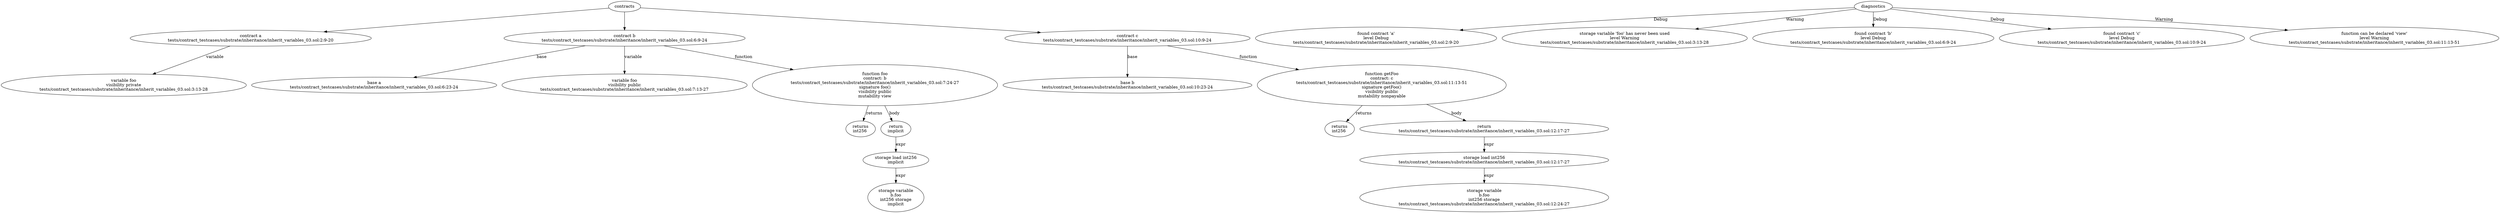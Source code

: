 strict digraph "tests/contract_testcases/substrate/inheritance/inherit_variables_03.sol" {
	contract [label="contract a\ntests/contract_testcases/substrate/inheritance/inherit_variables_03.sol:2:9-20"]
	var [label="variable foo\nvisibility private\ntests/contract_testcases/substrate/inheritance/inherit_variables_03.sol:3:13-28"]
	contract_3 [label="contract b\ntests/contract_testcases/substrate/inheritance/inherit_variables_03.sol:6:9-24"]
	base [label="base a\ntests/contract_testcases/substrate/inheritance/inherit_variables_03.sol:6:23-24"]
	var_5 [label="variable foo\nvisibility public\ntests/contract_testcases/substrate/inheritance/inherit_variables_03.sol:7:13-27"]
	foo [label="function foo\ncontract: b\ntests/contract_testcases/substrate/inheritance/inherit_variables_03.sol:7:24-27\nsignature foo()\nvisibility public\nmutability view"]
	returns [label="returns\nint256 "]
	return [label="return\nimplicit"]
	storage_load [label="storage load int256\nimplicit"]
	storage_var [label="storage variable\nb.foo\nint256 storage\nimplicit"]
	contract_11 [label="contract c\ntests/contract_testcases/substrate/inheritance/inherit_variables_03.sol:10:9-24"]
	base_12 [label="base b\ntests/contract_testcases/substrate/inheritance/inherit_variables_03.sol:10:23-24"]
	getFoo [label="function getFoo\ncontract: c\ntests/contract_testcases/substrate/inheritance/inherit_variables_03.sol:11:13-51\nsignature getFoo()\nvisibility public\nmutability nonpayable"]
	returns_14 [label="returns\nint256 "]
	return_15 [label="return\ntests/contract_testcases/substrate/inheritance/inherit_variables_03.sol:12:17-27"]
	storage_load_16 [label="storage load int256\ntests/contract_testcases/substrate/inheritance/inherit_variables_03.sol:12:17-27"]
	storage_var_17 [label="storage variable\nb.foo\nint256 storage\ntests/contract_testcases/substrate/inheritance/inherit_variables_03.sol:12:24-27"]
	diagnostic [label="found contract 'a'\nlevel Debug\ntests/contract_testcases/substrate/inheritance/inherit_variables_03.sol:2:9-20"]
	diagnostic_20 [label="storage variable 'foo' has never been used\nlevel Warning\ntests/contract_testcases/substrate/inheritance/inherit_variables_03.sol:3:13-28"]
	diagnostic_21 [label="found contract 'b'\nlevel Debug\ntests/contract_testcases/substrate/inheritance/inherit_variables_03.sol:6:9-24"]
	diagnostic_22 [label="found contract 'c'\nlevel Debug\ntests/contract_testcases/substrate/inheritance/inherit_variables_03.sol:10:9-24"]
	diagnostic_23 [label="function can be declared 'view'\nlevel Warning\ntests/contract_testcases/substrate/inheritance/inherit_variables_03.sol:11:13-51"]
	contracts -> contract
	contract -> var [label="variable"]
	contracts -> contract_3
	contract_3 -> base [label="base"]
	contract_3 -> var_5 [label="variable"]
	contract_3 -> foo [label="function"]
	foo -> returns [label="returns"]
	foo -> return [label="body"]
	return -> storage_load [label="expr"]
	storage_load -> storage_var [label="expr"]
	contracts -> contract_11
	contract_11 -> base_12 [label="base"]
	contract_11 -> getFoo [label="function"]
	getFoo -> returns_14 [label="returns"]
	getFoo -> return_15 [label="body"]
	return_15 -> storage_load_16 [label="expr"]
	storage_load_16 -> storage_var_17 [label="expr"]
	diagnostics -> diagnostic [label="Debug"]
	diagnostics -> diagnostic_20 [label="Warning"]
	diagnostics -> diagnostic_21 [label="Debug"]
	diagnostics -> diagnostic_22 [label="Debug"]
	diagnostics -> diagnostic_23 [label="Warning"]
}
